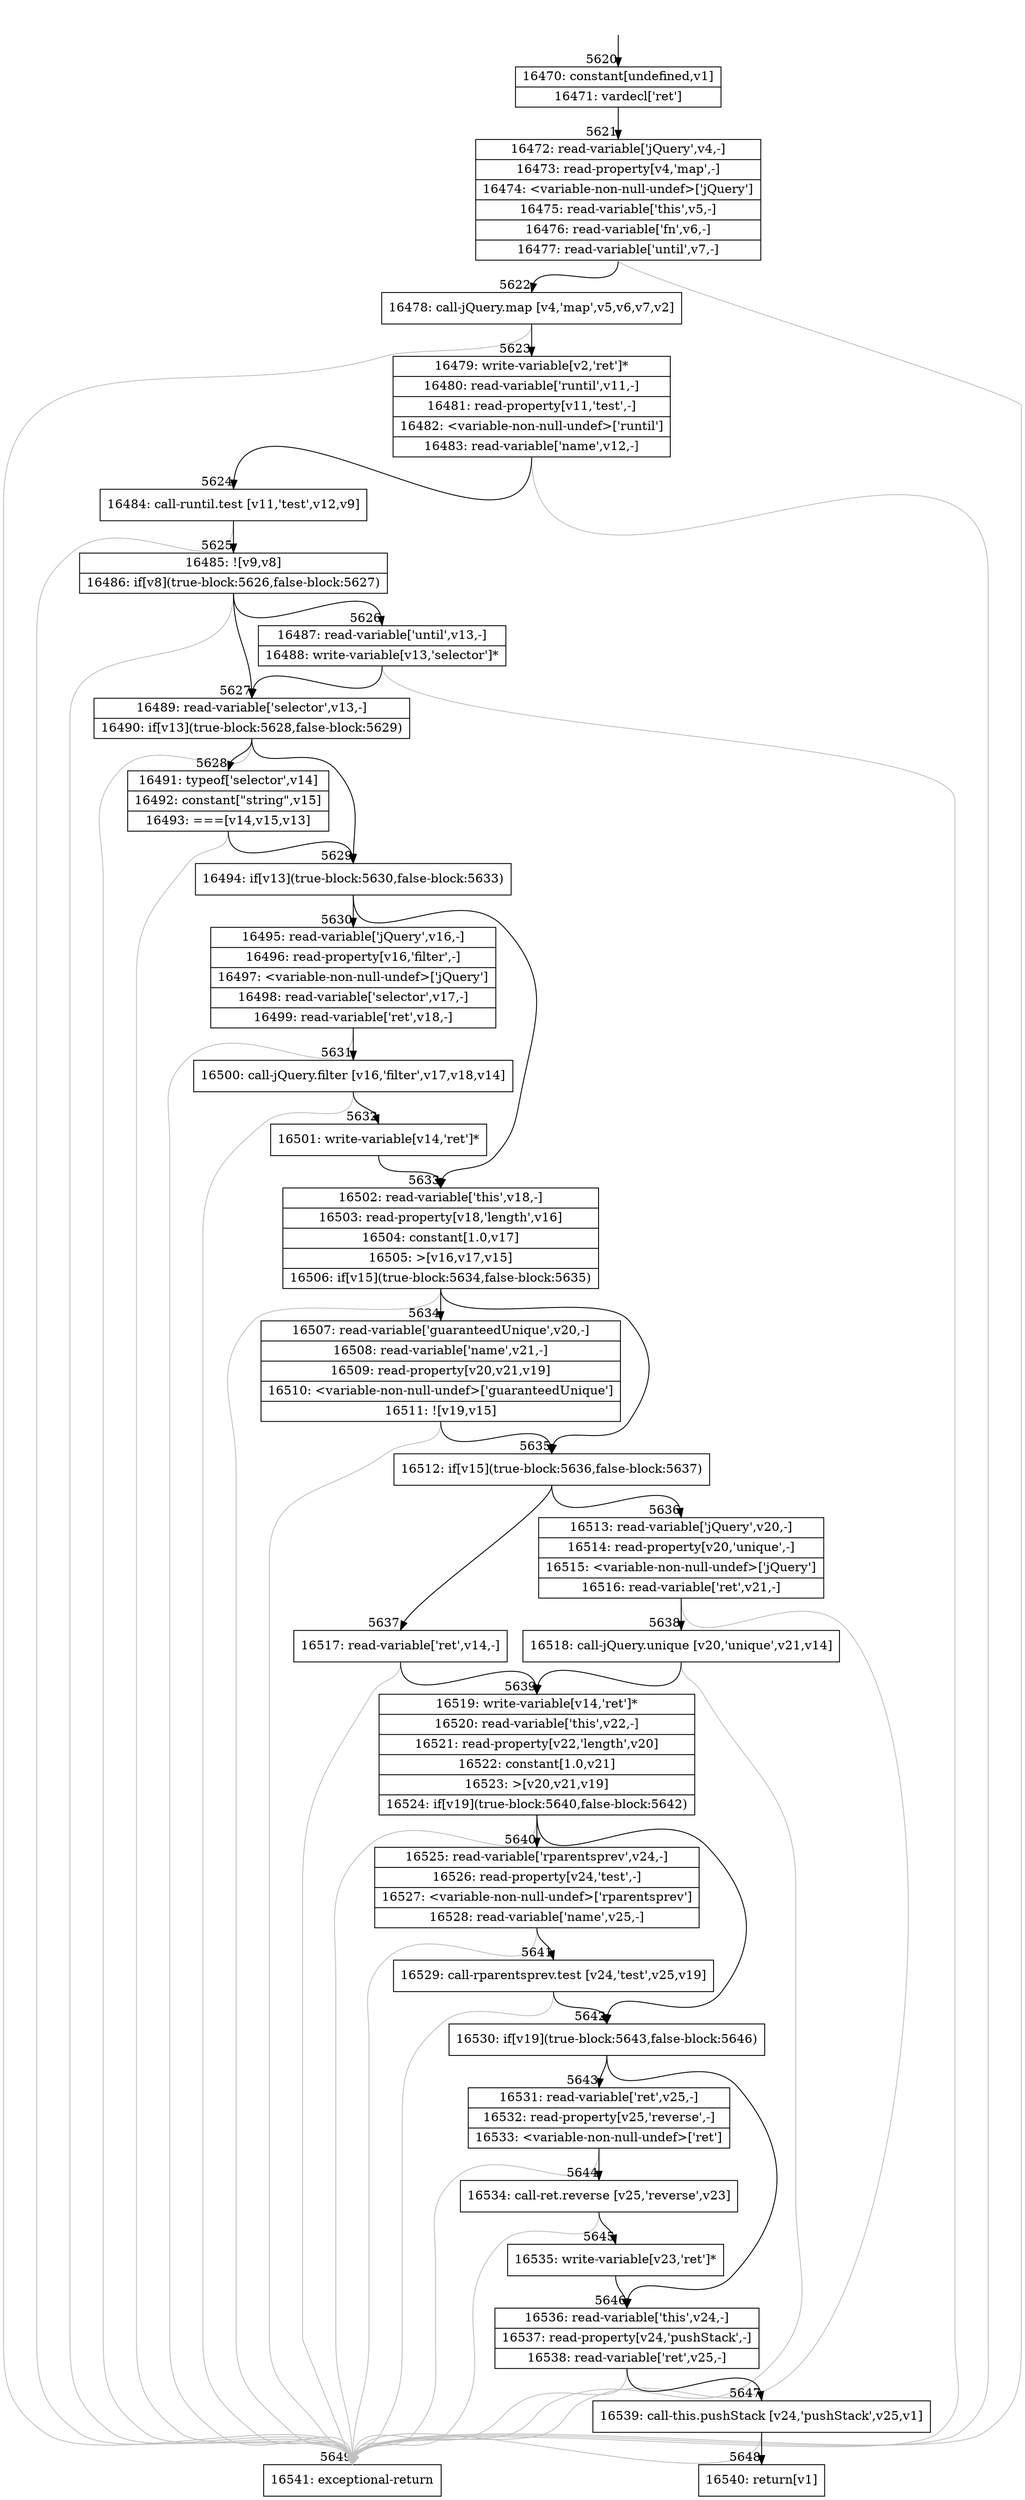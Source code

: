 digraph {
rankdir="TD"
BB_entry363[shape=none,label=""];
BB_entry363 -> BB5620 [tailport=s, headport=n, headlabel="    5620"]
BB5620 [shape=record label="{16470: constant[undefined,v1]|16471: vardecl['ret']}" ] 
BB5620 -> BB5621 [tailport=s, headport=n, headlabel="      5621"]
BB5621 [shape=record label="{16472: read-variable['jQuery',v4,-]|16473: read-property[v4,'map',-]|16474: \<variable-non-null-undef\>['jQuery']|16475: read-variable['this',v5,-]|16476: read-variable['fn',v6,-]|16477: read-variable['until',v7,-]}" ] 
BB5621 -> BB5622 [tailport=s, headport=n, headlabel="      5622"]
BB5621 -> BB5649 [tailport=s, headport=n, color=gray, headlabel="      5649"]
BB5622 [shape=record label="{16478: call-jQuery.map [v4,'map',v5,v6,v7,v2]}" ] 
BB5622 -> BB5623 [tailport=s, headport=n, headlabel="      5623"]
BB5622 -> BB5649 [tailport=s, headport=n, color=gray]
BB5623 [shape=record label="{16479: write-variable[v2,'ret']*|16480: read-variable['runtil',v11,-]|16481: read-property[v11,'test',-]|16482: \<variable-non-null-undef\>['runtil']|16483: read-variable['name',v12,-]}" ] 
BB5623 -> BB5624 [tailport=s, headport=n, headlabel="      5624"]
BB5623 -> BB5649 [tailport=s, headport=n, color=gray]
BB5624 [shape=record label="{16484: call-runtil.test [v11,'test',v12,v9]}" ] 
BB5624 -> BB5625 [tailport=s, headport=n, headlabel="      5625"]
BB5624 -> BB5649 [tailport=s, headport=n, color=gray]
BB5625 [shape=record label="{16485: ![v9,v8]|16486: if[v8](true-block:5626,false-block:5627)}" ] 
BB5625 -> BB5626 [tailport=s, headport=n, headlabel="      5626"]
BB5625 -> BB5627 [tailport=s, headport=n, headlabel="      5627"]
BB5625 -> BB5649 [tailport=s, headport=n, color=gray]
BB5626 [shape=record label="{16487: read-variable['until',v13,-]|16488: write-variable[v13,'selector']*}" ] 
BB5626 -> BB5627 [tailport=s, headport=n]
BB5626 -> BB5649 [tailport=s, headport=n, color=gray]
BB5627 [shape=record label="{16489: read-variable['selector',v13,-]|16490: if[v13](true-block:5628,false-block:5629)}" ] 
BB5627 -> BB5629 [tailport=s, headport=n, headlabel="      5629"]
BB5627 -> BB5628 [tailport=s, headport=n, headlabel="      5628"]
BB5627 -> BB5649 [tailport=s, headport=n, color=gray]
BB5628 [shape=record label="{16491: typeof['selector',v14]|16492: constant[\"string\",v15]|16493: ===[v14,v15,v13]}" ] 
BB5628 -> BB5629 [tailport=s, headport=n]
BB5628 -> BB5649 [tailport=s, headport=n, color=gray]
BB5629 [shape=record label="{16494: if[v13](true-block:5630,false-block:5633)}" ] 
BB5629 -> BB5630 [tailport=s, headport=n, headlabel="      5630"]
BB5629 -> BB5633 [tailport=s, headport=n, headlabel="      5633"]
BB5630 [shape=record label="{16495: read-variable['jQuery',v16,-]|16496: read-property[v16,'filter',-]|16497: \<variable-non-null-undef\>['jQuery']|16498: read-variable['selector',v17,-]|16499: read-variable['ret',v18,-]}" ] 
BB5630 -> BB5631 [tailport=s, headport=n, headlabel="      5631"]
BB5630 -> BB5649 [tailport=s, headport=n, color=gray]
BB5631 [shape=record label="{16500: call-jQuery.filter [v16,'filter',v17,v18,v14]}" ] 
BB5631 -> BB5632 [tailport=s, headport=n, headlabel="      5632"]
BB5631 -> BB5649 [tailport=s, headport=n, color=gray]
BB5632 [shape=record label="{16501: write-variable[v14,'ret']*}" ] 
BB5632 -> BB5633 [tailport=s, headport=n]
BB5633 [shape=record label="{16502: read-variable['this',v18,-]|16503: read-property[v18,'length',v16]|16504: constant[1.0,v17]|16505: \>[v16,v17,v15]|16506: if[v15](true-block:5634,false-block:5635)}" ] 
BB5633 -> BB5635 [tailport=s, headport=n, headlabel="      5635"]
BB5633 -> BB5634 [tailport=s, headport=n, headlabel="      5634"]
BB5633 -> BB5649 [tailport=s, headport=n, color=gray]
BB5634 [shape=record label="{16507: read-variable['guaranteedUnique',v20,-]|16508: read-variable['name',v21,-]|16509: read-property[v20,v21,v19]|16510: \<variable-non-null-undef\>['guaranteedUnique']|16511: ![v19,v15]}" ] 
BB5634 -> BB5635 [tailport=s, headport=n]
BB5634 -> BB5649 [tailport=s, headport=n, color=gray]
BB5635 [shape=record label="{16512: if[v15](true-block:5636,false-block:5637)}" ] 
BB5635 -> BB5636 [tailport=s, headport=n, headlabel="      5636"]
BB5635 -> BB5637 [tailport=s, headport=n, headlabel="      5637"]
BB5636 [shape=record label="{16513: read-variable['jQuery',v20,-]|16514: read-property[v20,'unique',-]|16515: \<variable-non-null-undef\>['jQuery']|16516: read-variable['ret',v21,-]}" ] 
BB5636 -> BB5638 [tailport=s, headport=n, headlabel="      5638"]
BB5636 -> BB5649 [tailport=s, headport=n, color=gray]
BB5637 [shape=record label="{16517: read-variable['ret',v14,-]}" ] 
BB5637 -> BB5639 [tailport=s, headport=n, headlabel="      5639"]
BB5637 -> BB5649 [tailport=s, headport=n, color=gray]
BB5638 [shape=record label="{16518: call-jQuery.unique [v20,'unique',v21,v14]}" ] 
BB5638 -> BB5639 [tailport=s, headport=n]
BB5638 -> BB5649 [tailport=s, headport=n, color=gray]
BB5639 [shape=record label="{16519: write-variable[v14,'ret']*|16520: read-variable['this',v22,-]|16521: read-property[v22,'length',v20]|16522: constant[1.0,v21]|16523: \>[v20,v21,v19]|16524: if[v19](true-block:5640,false-block:5642)}" ] 
BB5639 -> BB5642 [tailport=s, headport=n, headlabel="      5642"]
BB5639 -> BB5640 [tailport=s, headport=n, headlabel="      5640"]
BB5639 -> BB5649 [tailport=s, headport=n, color=gray]
BB5640 [shape=record label="{16525: read-variable['rparentsprev',v24,-]|16526: read-property[v24,'test',-]|16527: \<variable-non-null-undef\>['rparentsprev']|16528: read-variable['name',v25,-]}" ] 
BB5640 -> BB5641 [tailport=s, headport=n, headlabel="      5641"]
BB5640 -> BB5649 [tailport=s, headport=n, color=gray]
BB5641 [shape=record label="{16529: call-rparentsprev.test [v24,'test',v25,v19]}" ] 
BB5641 -> BB5642 [tailport=s, headport=n]
BB5641 -> BB5649 [tailport=s, headport=n, color=gray]
BB5642 [shape=record label="{16530: if[v19](true-block:5643,false-block:5646)}" ] 
BB5642 -> BB5643 [tailport=s, headport=n, headlabel="      5643"]
BB5642 -> BB5646 [tailport=s, headport=n, headlabel="      5646"]
BB5643 [shape=record label="{16531: read-variable['ret',v25,-]|16532: read-property[v25,'reverse',-]|16533: \<variable-non-null-undef\>['ret']}" ] 
BB5643 -> BB5644 [tailport=s, headport=n, headlabel="      5644"]
BB5643 -> BB5649 [tailport=s, headport=n, color=gray]
BB5644 [shape=record label="{16534: call-ret.reverse [v25,'reverse',v23]}" ] 
BB5644 -> BB5645 [tailport=s, headport=n, headlabel="      5645"]
BB5644 -> BB5649 [tailport=s, headport=n, color=gray]
BB5645 [shape=record label="{16535: write-variable[v23,'ret']*}" ] 
BB5645 -> BB5646 [tailport=s, headport=n]
BB5646 [shape=record label="{16536: read-variable['this',v24,-]|16537: read-property[v24,'pushStack',-]|16538: read-variable['ret',v25,-]}" ] 
BB5646 -> BB5647 [tailport=s, headport=n, headlabel="      5647"]
BB5646 -> BB5649 [tailport=s, headport=n, color=gray]
BB5647 [shape=record label="{16539: call-this.pushStack [v24,'pushStack',v25,v1]}" ] 
BB5647 -> BB5648 [tailport=s, headport=n, headlabel="      5648"]
BB5647 -> BB5649 [tailport=s, headport=n, color=gray]
BB5648 [shape=record label="{16540: return[v1]}" ] 
BB5649 [shape=record label="{16541: exceptional-return}" ] 
//#$~ 5746
}
